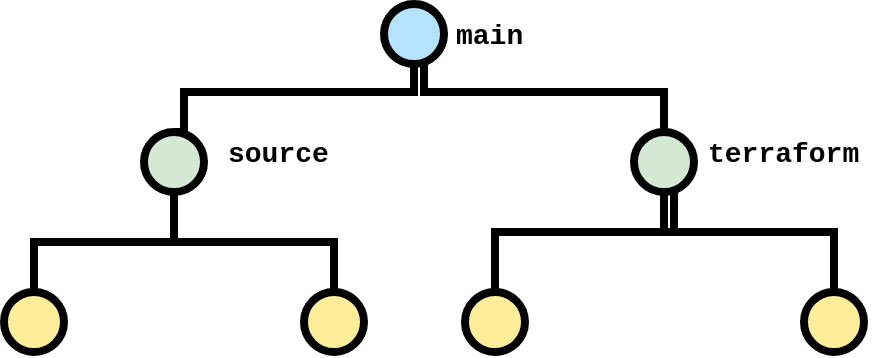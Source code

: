<mxfile version="20.7.4" type="device"><diagram id="nCxPFcXFxff6O2BwLMnY" name="complex gitflow"><mxGraphModel dx="1244" dy="549" grid="1" gridSize="10" guides="1" tooltips="1" connect="1" arrows="1" fold="1" page="1" pageScale="1" pageWidth="850" pageHeight="1100" math="0" shadow="0"><root><mxCell id="0"/><mxCell id="1" parent="0"/><mxCell id="McmCA0DjPeCfbkRX1XQ7-85" value="" style="verticalLabelPosition=bottom;verticalAlign=top;html=1;strokeWidth=4;shape=mxgraph.flowchart.on-page_reference;plain-blue;gradientColor=none;fillColor=#B5E3Fe;strokeColor=#000000;" vertex="1" parent="1"><mxGeometry x="300" y="126" width="30" height="30" as="geometry"/></mxCell><mxCell id="McmCA0DjPeCfbkRX1XQ7-93" value="" style="verticalLabelPosition=bottom;verticalAlign=top;html=1;strokeWidth=4;shape=mxgraph.flowchart.on-page_reference;plain-purple;gradientColor=none;strokeColor=#000000;fillColor=#D5E8D4;" vertex="1" parent="1"><mxGeometry x="180" y="190" width="30" height="30" as="geometry"/></mxCell><mxCell id="McmCA0DjPeCfbkRX1XQ7-102" value="" style="verticalLabelPosition=bottom;verticalAlign=top;html=1;strokeWidth=4;shape=mxgraph.flowchart.on-page_reference;plain-purple;gradientColor=none;strokeColor=#000000;fillColor=#D5E8D4;" vertex="1" parent="1"><mxGeometry x="425" y="190" width="30" height="30" as="geometry"/></mxCell><mxCell id="McmCA0DjPeCfbkRX1XQ7-104" value="" style="verticalLabelPosition=bottom;verticalAlign=top;html=1;strokeWidth=4;shape=mxgraph.flowchart.on-page_reference;plain-purple;gradientColor=none;strokeColor=#000000;fillColor=#FFEE99;" vertex="1" parent="1"><mxGeometry x="110" y="270" width="30" height="30" as="geometry"/></mxCell><mxCell id="McmCA0DjPeCfbkRX1XQ7-106" value="" style="verticalLabelPosition=bottom;verticalAlign=top;html=1;strokeWidth=4;shape=mxgraph.flowchart.on-page_reference;plain-purple;gradientColor=none;strokeColor=#000000;fillColor=#FFEE99;" vertex="1" parent="1"><mxGeometry x="510" y="270" width="30" height="30" as="geometry"/></mxCell><mxCell id="McmCA0DjPeCfbkRX1XQ7-109" value="main" style="text;html=1;strokeColor=none;fillColor=none;align=left;verticalAlign=middle;whiteSpace=wrap;overflow=hidden;fontSize=14;fontStyle=1;fontFamily=Courier New;" vertex="1" parent="1"><mxGeometry x="334" y="131" width="91" height="20" as="geometry"/></mxCell><mxCell id="McmCA0DjPeCfbkRX1XQ7-111" value="" style="verticalLabelPosition=bottom;verticalAlign=top;html=1;strokeWidth=4;shape=mxgraph.flowchart.on-page_reference;plain-purple;gradientColor=none;strokeColor=#000000;fillColor=#FFEE99;" vertex="1" parent="1"><mxGeometry x="260" y="270" width="30" height="30" as="geometry"/></mxCell><mxCell id="McmCA0DjPeCfbkRX1XQ7-113" value="" style="verticalLabelPosition=bottom;verticalAlign=top;html=1;strokeWidth=4;shape=mxgraph.flowchart.on-page_reference;plain-purple;gradientColor=none;strokeColor=#000000;fillColor=#FFEE99;" vertex="1" parent="1"><mxGeometry x="340.5" y="270" width="30" height="30" as="geometry"/></mxCell><mxCell id="McmCA0DjPeCfbkRX1XQ7-160" value="" style="edgeStyle=orthogonalEdgeStyle;rounded=0;html=1;jettySize=auto;orthogonalLoop=1;plain-blue;endArrow=none;endFill=0;strokeWidth=4;strokeColor=#000000;entryX=0.5;entryY=1;entryDx=0;entryDy=0;entryPerimeter=0;exitX=0.5;exitY=0;exitDx=0;exitDy=0;exitPerimeter=0;" edge="1" parent="1" source="McmCA0DjPeCfbkRX1XQ7-93" target="McmCA0DjPeCfbkRX1XQ7-85"><mxGeometry x="480" y="70" as="geometry"><mxPoint x="810" y="70" as="targetPoint"/><mxPoint x="580" y="70" as="sourcePoint"/><Array as="points"><mxPoint x="200" y="190"/><mxPoint x="200" y="170"/><mxPoint x="315" y="170"/></Array></mxGeometry></mxCell><mxCell id="McmCA0DjPeCfbkRX1XQ7-161" value="" style="edgeStyle=orthogonalEdgeStyle;rounded=0;html=1;jettySize=auto;orthogonalLoop=1;plain-blue;endArrow=none;endFill=0;strokeWidth=4;strokeColor=#000000;entryX=0.5;entryY=0;entryDx=0;entryDy=0;entryPerimeter=0;" edge="1" parent="1" source="McmCA0DjPeCfbkRX1XQ7-85" target="McmCA0DjPeCfbkRX1XQ7-102"><mxGeometry x="490" y="80" as="geometry"><mxPoint x="820" y="80" as="targetPoint"/><mxPoint x="320" y="160" as="sourcePoint"/><Array as="points"><mxPoint x="320" y="170"/><mxPoint x="440" y="170"/></Array></mxGeometry></mxCell><mxCell id="McmCA0DjPeCfbkRX1XQ7-163" value="" style="edgeStyle=orthogonalEdgeStyle;rounded=0;html=1;jettySize=auto;orthogonalLoop=1;plain-blue;endArrow=none;endFill=0;strokeWidth=4;strokeColor=#000000;entryX=0.5;entryY=0;entryDx=0;entryDy=0;entryPerimeter=0;exitX=0.5;exitY=1;exitDx=0;exitDy=0;exitPerimeter=0;" edge="1" parent="1" source="McmCA0DjPeCfbkRX1XQ7-93" target="McmCA0DjPeCfbkRX1XQ7-104"><mxGeometry x="490" y="80" as="geometry"><mxPoint x="820" y="80" as="targetPoint"/><mxPoint x="590" y="80" as="sourcePoint"/></mxGeometry></mxCell><mxCell id="McmCA0DjPeCfbkRX1XQ7-164" value="" style="edgeStyle=orthogonalEdgeStyle;rounded=0;html=1;jettySize=auto;orthogonalLoop=1;plain-blue;endArrow=none;endFill=0;strokeWidth=4;strokeColor=#000000;entryX=0.5;entryY=0;entryDx=0;entryDy=0;entryPerimeter=0;exitX=0.5;exitY=1;exitDx=0;exitDy=0;exitPerimeter=0;" edge="1" parent="1" source="McmCA0DjPeCfbkRX1XQ7-93" target="McmCA0DjPeCfbkRX1XQ7-111"><mxGeometry x="500" y="90" as="geometry"><mxPoint x="830" y="90" as="targetPoint"/><mxPoint x="600" y="90" as="sourcePoint"/></mxGeometry></mxCell><mxCell id="McmCA0DjPeCfbkRX1XQ7-165" value="" style="edgeStyle=orthogonalEdgeStyle;rounded=0;html=1;jettySize=auto;orthogonalLoop=1;plain-blue;endArrow=none;endFill=0;strokeWidth=4;strokeColor=#000000;entryX=0.5;entryY=0;entryDx=0;entryDy=0;entryPerimeter=0;exitX=0.667;exitY=1;exitDx=0;exitDy=0;exitPerimeter=0;" edge="1" parent="1" source="McmCA0DjPeCfbkRX1XQ7-102" target="McmCA0DjPeCfbkRX1XQ7-113"><mxGeometry x="510" y="100" as="geometry"><mxPoint x="840" y="100" as="targetPoint"/><mxPoint x="380" y="220" as="sourcePoint"/><Array as="points"><mxPoint x="445" y="240"/><mxPoint x="356" y="240"/></Array></mxGeometry></mxCell><mxCell id="McmCA0DjPeCfbkRX1XQ7-166" value="" style="edgeStyle=orthogonalEdgeStyle;rounded=0;html=1;jettySize=auto;orthogonalLoop=1;plain-blue;endArrow=none;endFill=0;strokeWidth=4;strokeColor=#000000;entryX=0.5;entryY=0;entryDx=0;entryDy=0;entryPerimeter=0;exitX=0.5;exitY=1;exitDx=0;exitDy=0;exitPerimeter=0;" edge="1" parent="1" source="McmCA0DjPeCfbkRX1XQ7-102" target="McmCA0DjPeCfbkRX1XQ7-106"><mxGeometry x="520" y="110" as="geometry"><mxPoint x="850" y="110" as="targetPoint"/><mxPoint x="620" y="110" as="sourcePoint"/><Array as="points"><mxPoint x="440" y="240"/><mxPoint x="525" y="240"/></Array></mxGeometry></mxCell><mxCell id="McmCA0DjPeCfbkRX1XQ7-168" value="terraform" style="text;html=1;strokeColor=none;fillColor=none;align=left;verticalAlign=middle;whiteSpace=wrap;overflow=hidden;fontSize=14;fontStyle=1;fontFamily=Courier New;" vertex="1" parent="1"><mxGeometry x="460" y="190" width="91" height="20" as="geometry"/></mxCell><mxCell id="McmCA0DjPeCfbkRX1XQ7-169" value="source" style="text;html=1;strokeColor=none;fillColor=none;align=left;verticalAlign=middle;whiteSpace=wrap;overflow=hidden;fontSize=14;fontStyle=1;fontFamily=Courier New;" vertex="1" parent="1"><mxGeometry x="220" y="190" width="91" height="20" as="geometry"/></mxCell></root></mxGraphModel></diagram></mxfile>